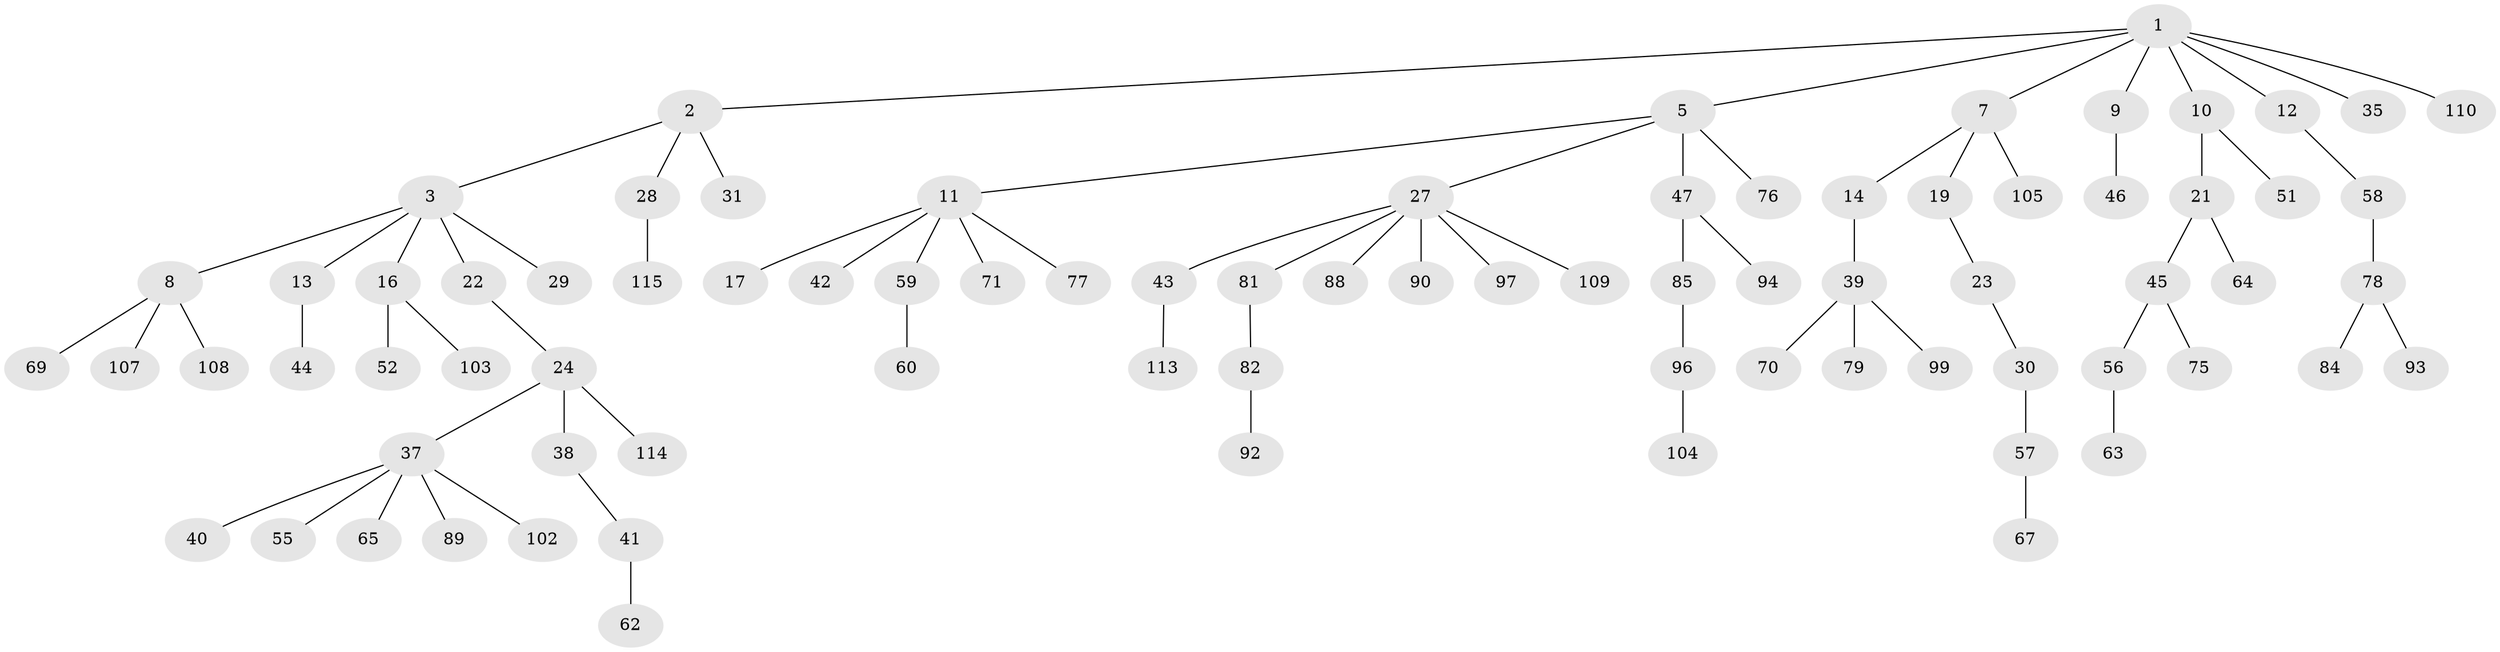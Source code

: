 // Generated by graph-tools (version 1.1) at 2025/24/03/03/25 07:24:06]
// undirected, 81 vertices, 80 edges
graph export_dot {
graph [start="1"]
  node [color=gray90,style=filled];
  1 [super="+4"];
  2;
  3 [super="+6"];
  5 [super="+86"];
  7 [super="+25"];
  8 [super="+15"];
  9 [super="+18"];
  10 [super="+49"];
  11 [super="+20"];
  12 [super="+61"];
  13 [super="+34"];
  14 [super="+33"];
  16 [super="+26"];
  17;
  19 [super="+36"];
  21 [super="+48"];
  22;
  23 [super="+32"];
  24 [super="+66"];
  27 [super="+80"];
  28 [super="+106"];
  29;
  30 [super="+100"];
  31 [super="+54"];
  35;
  37 [super="+87"];
  38 [super="+68"];
  39 [super="+74"];
  40;
  41;
  42 [super="+83"];
  43 [super="+101"];
  44;
  45 [super="+50"];
  46;
  47 [super="+53"];
  51;
  52;
  55;
  56 [super="+72"];
  57 [super="+98"];
  58;
  59;
  60 [super="+73"];
  62;
  63;
  64 [super="+111"];
  65;
  67;
  69;
  70;
  71;
  75;
  76;
  77;
  78 [super="+91"];
  79;
  81;
  82 [super="+95"];
  84;
  85;
  88;
  89;
  90;
  92;
  93;
  94;
  96 [super="+112"];
  97;
  99;
  102;
  103;
  104;
  105;
  107;
  108;
  109;
  110;
  113;
  114;
  115;
  1 -- 2;
  1 -- 5;
  1 -- 7;
  1 -- 12;
  1 -- 35;
  1 -- 10;
  1 -- 110;
  1 -- 9;
  2 -- 3;
  2 -- 28;
  2 -- 31;
  3 -- 8;
  3 -- 29;
  3 -- 16;
  3 -- 13;
  3 -- 22;
  5 -- 11;
  5 -- 27;
  5 -- 47;
  5 -- 76;
  7 -- 14;
  7 -- 19;
  7 -- 105;
  8 -- 107;
  8 -- 108;
  8 -- 69;
  9 -- 46;
  10 -- 21;
  10 -- 51;
  11 -- 17;
  11 -- 42;
  11 -- 59;
  11 -- 77;
  11 -- 71;
  12 -- 58;
  13 -- 44;
  14 -- 39;
  16 -- 52;
  16 -- 103;
  19 -- 23;
  21 -- 45;
  21 -- 64;
  22 -- 24;
  23 -- 30;
  24 -- 37;
  24 -- 38;
  24 -- 114;
  27 -- 43;
  27 -- 81;
  27 -- 88;
  27 -- 90;
  27 -- 97;
  27 -- 109;
  28 -- 115;
  30 -- 57;
  37 -- 40;
  37 -- 55;
  37 -- 65;
  37 -- 89;
  37 -- 102;
  38 -- 41;
  39 -- 70;
  39 -- 79;
  39 -- 99;
  41 -- 62;
  43 -- 113;
  45 -- 56;
  45 -- 75;
  47 -- 94;
  47 -- 85;
  56 -- 63;
  57 -- 67;
  58 -- 78;
  59 -- 60;
  78 -- 84;
  78 -- 93;
  81 -- 82;
  82 -- 92;
  85 -- 96;
  96 -- 104;
}
